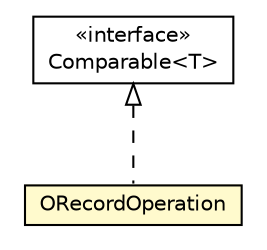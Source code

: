#!/usr/local/bin/dot
#
# Class diagram 
# Generated by UMLGraph version R5_6-24-gf6e263 (http://www.umlgraph.org/)
#

digraph G {
	edge [fontname="Helvetica",fontsize=10,labelfontname="Helvetica",labelfontsize=10];
	node [fontname="Helvetica",fontsize=10,shape=plaintext];
	nodesep=0.25;
	ranksep=0.5;
	// com.orientechnologies.orient.core.db.record.ORecordOperation
	c5382807 [label=<<table title="com.orientechnologies.orient.core.db.record.ORecordOperation" border="0" cellborder="1" cellspacing="0" cellpadding="2" port="p" bgcolor="lemonChiffon" href="./ORecordOperation.html">
		<tr><td><table border="0" cellspacing="0" cellpadding="1">
<tr><td align="center" balign="center"> ORecordOperation </td></tr>
		</table></td></tr>
		</table>>, URL="./ORecordOperation.html", fontname="Helvetica", fontcolor="black", fontsize=10.0];
	//com.orientechnologies.orient.core.db.record.ORecordOperation implements java.lang.Comparable<T>
	c5385250:p -> c5382807:p [dir=back,arrowtail=empty,style=dashed];
	// java.lang.Comparable<T>
	c5385250 [label=<<table title="java.lang.Comparable" border="0" cellborder="1" cellspacing="0" cellpadding="2" port="p" href="http://java.sun.com/j2se/1.4.2/docs/api/java/lang/Comparable.html">
		<tr><td><table border="0" cellspacing="0" cellpadding="1">
<tr><td align="center" balign="center"> &#171;interface&#187; </td></tr>
<tr><td align="center" balign="center"> Comparable&lt;T&gt; </td></tr>
		</table></td></tr>
		</table>>, URL="http://java.sun.com/j2se/1.4.2/docs/api/java/lang/Comparable.html", fontname="Helvetica", fontcolor="black", fontsize=10.0];
}

